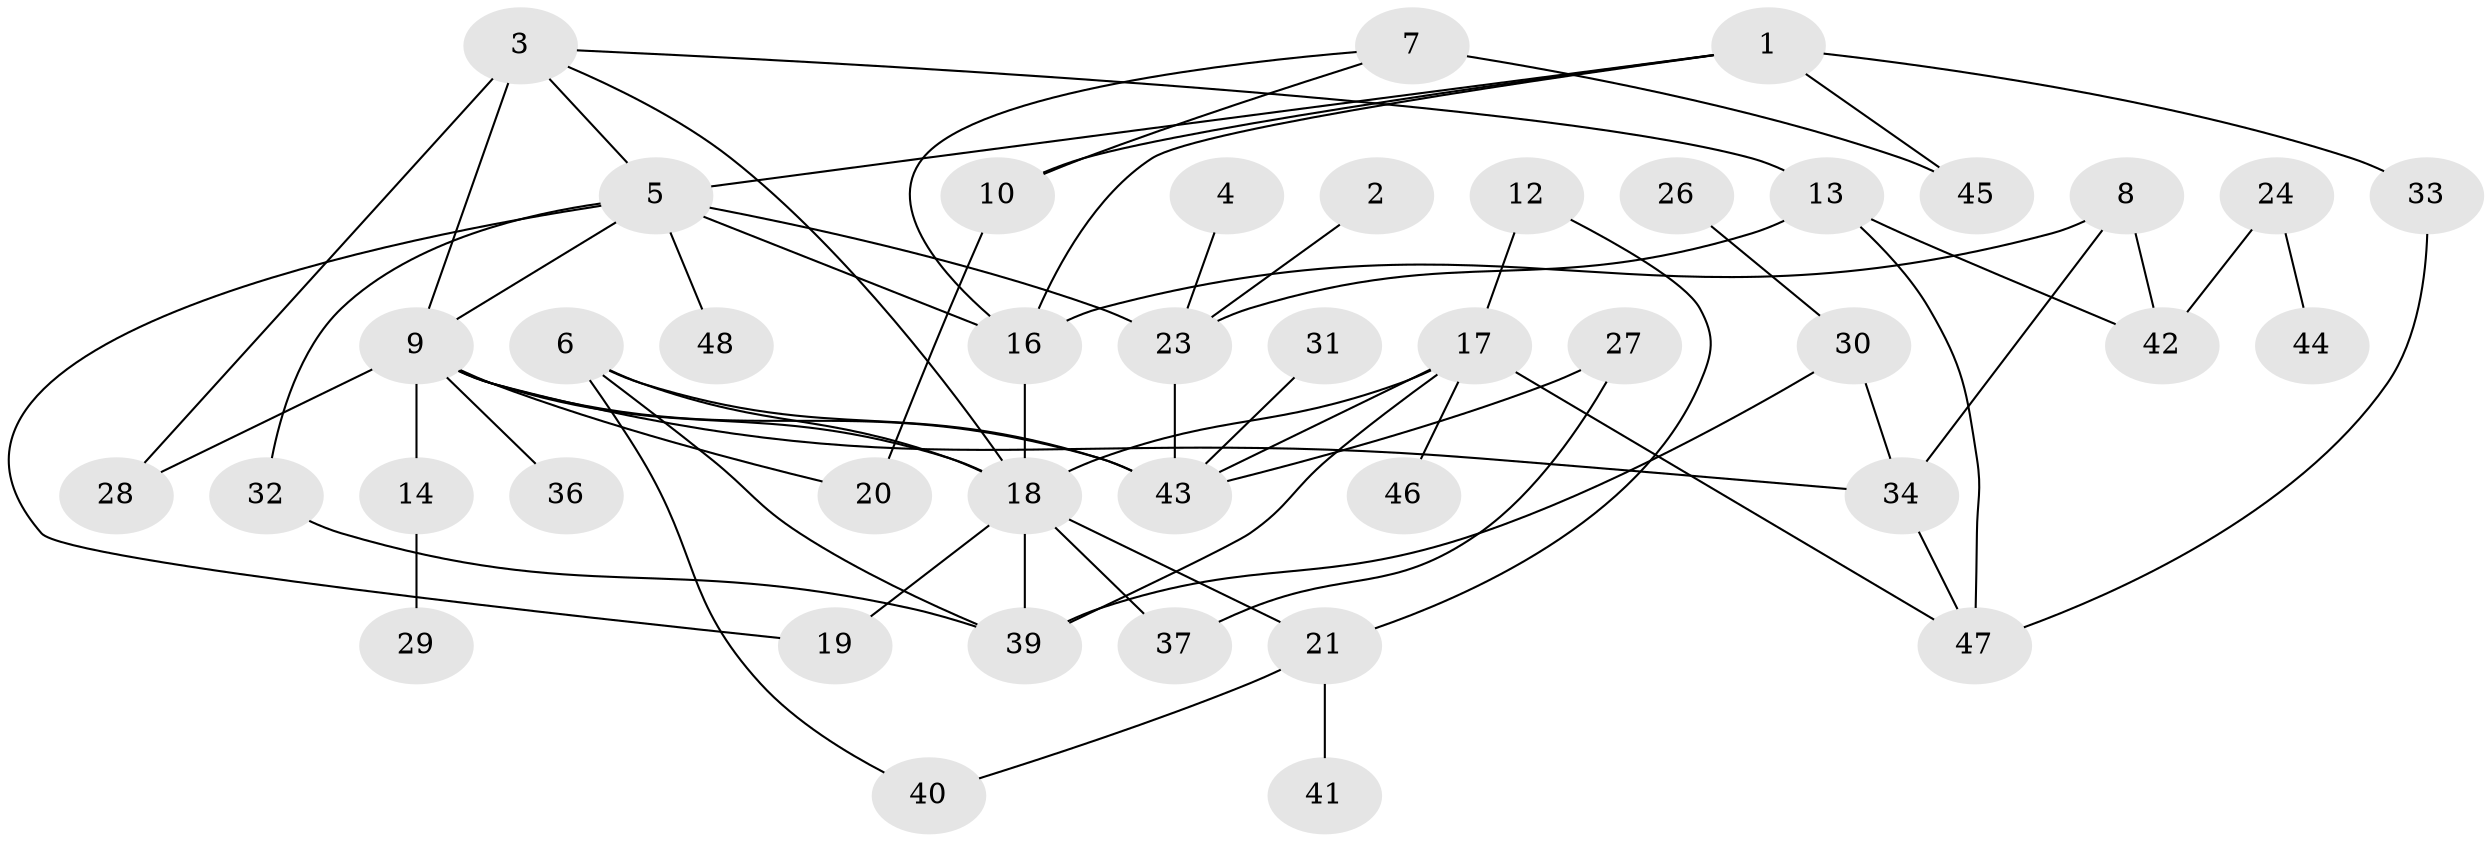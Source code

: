 // original degree distribution, {3: 0.2, 2: 0.3157894736842105, 4: 0.15789473684210525, 1: 0.18947368421052632, 5: 0.05263157894736842, 0: 0.05263157894736842, 6: 0.031578947368421054}
// Generated by graph-tools (version 1.1) at 2025/48/03/04/25 22:48:03]
// undirected, 42 vertices, 66 edges
graph export_dot {
  node [color=gray90,style=filled];
  1;
  2;
  3;
  4;
  5;
  6;
  7;
  8;
  9;
  10;
  12;
  13;
  14;
  16;
  17;
  18;
  19;
  20;
  21;
  23;
  24;
  26;
  27;
  28;
  29;
  30;
  31;
  32;
  33;
  34;
  36;
  37;
  39;
  40;
  41;
  42;
  43;
  44;
  45;
  46;
  47;
  48;
  1 -- 5 [weight=1.0];
  1 -- 10 [weight=1.0];
  1 -- 16 [weight=1.0];
  1 -- 33 [weight=2.0];
  1 -- 45 [weight=1.0];
  2 -- 23 [weight=1.0];
  3 -- 5 [weight=1.0];
  3 -- 9 [weight=1.0];
  3 -- 13 [weight=1.0];
  3 -- 18 [weight=1.0];
  3 -- 28 [weight=2.0];
  4 -- 23 [weight=1.0];
  5 -- 9 [weight=1.0];
  5 -- 16 [weight=1.0];
  5 -- 19 [weight=1.0];
  5 -- 23 [weight=1.0];
  5 -- 32 [weight=1.0];
  5 -- 48 [weight=1.0];
  6 -- 18 [weight=1.0];
  6 -- 39 [weight=1.0];
  6 -- 40 [weight=1.0];
  6 -- 43 [weight=1.0];
  7 -- 10 [weight=1.0];
  7 -- 16 [weight=1.0];
  7 -- 45 [weight=2.0];
  8 -- 16 [weight=1.0];
  8 -- 34 [weight=1.0];
  8 -- 42 [weight=1.0];
  9 -- 14 [weight=1.0];
  9 -- 18 [weight=1.0];
  9 -- 20 [weight=1.0];
  9 -- 28 [weight=1.0];
  9 -- 34 [weight=1.0];
  9 -- 36 [weight=1.0];
  9 -- 43 [weight=1.0];
  10 -- 20 [weight=1.0];
  12 -- 17 [weight=1.0];
  12 -- 21 [weight=1.0];
  13 -- 23 [weight=1.0];
  13 -- 42 [weight=1.0];
  13 -- 47 [weight=1.0];
  14 -- 29 [weight=1.0];
  16 -- 18 [weight=2.0];
  17 -- 18 [weight=1.0];
  17 -- 39 [weight=1.0];
  17 -- 43 [weight=1.0];
  17 -- 46 [weight=1.0];
  17 -- 47 [weight=1.0];
  18 -- 19 [weight=1.0];
  18 -- 21 [weight=1.0];
  18 -- 37 [weight=1.0];
  18 -- 39 [weight=2.0];
  21 -- 40 [weight=1.0];
  21 -- 41 [weight=1.0];
  23 -- 43 [weight=1.0];
  24 -- 42 [weight=1.0];
  24 -- 44 [weight=1.0];
  26 -- 30 [weight=2.0];
  27 -- 37 [weight=1.0];
  27 -- 43 [weight=1.0];
  30 -- 34 [weight=1.0];
  30 -- 39 [weight=1.0];
  31 -- 43 [weight=1.0];
  32 -- 39 [weight=1.0];
  33 -- 47 [weight=1.0];
  34 -- 47 [weight=1.0];
}

